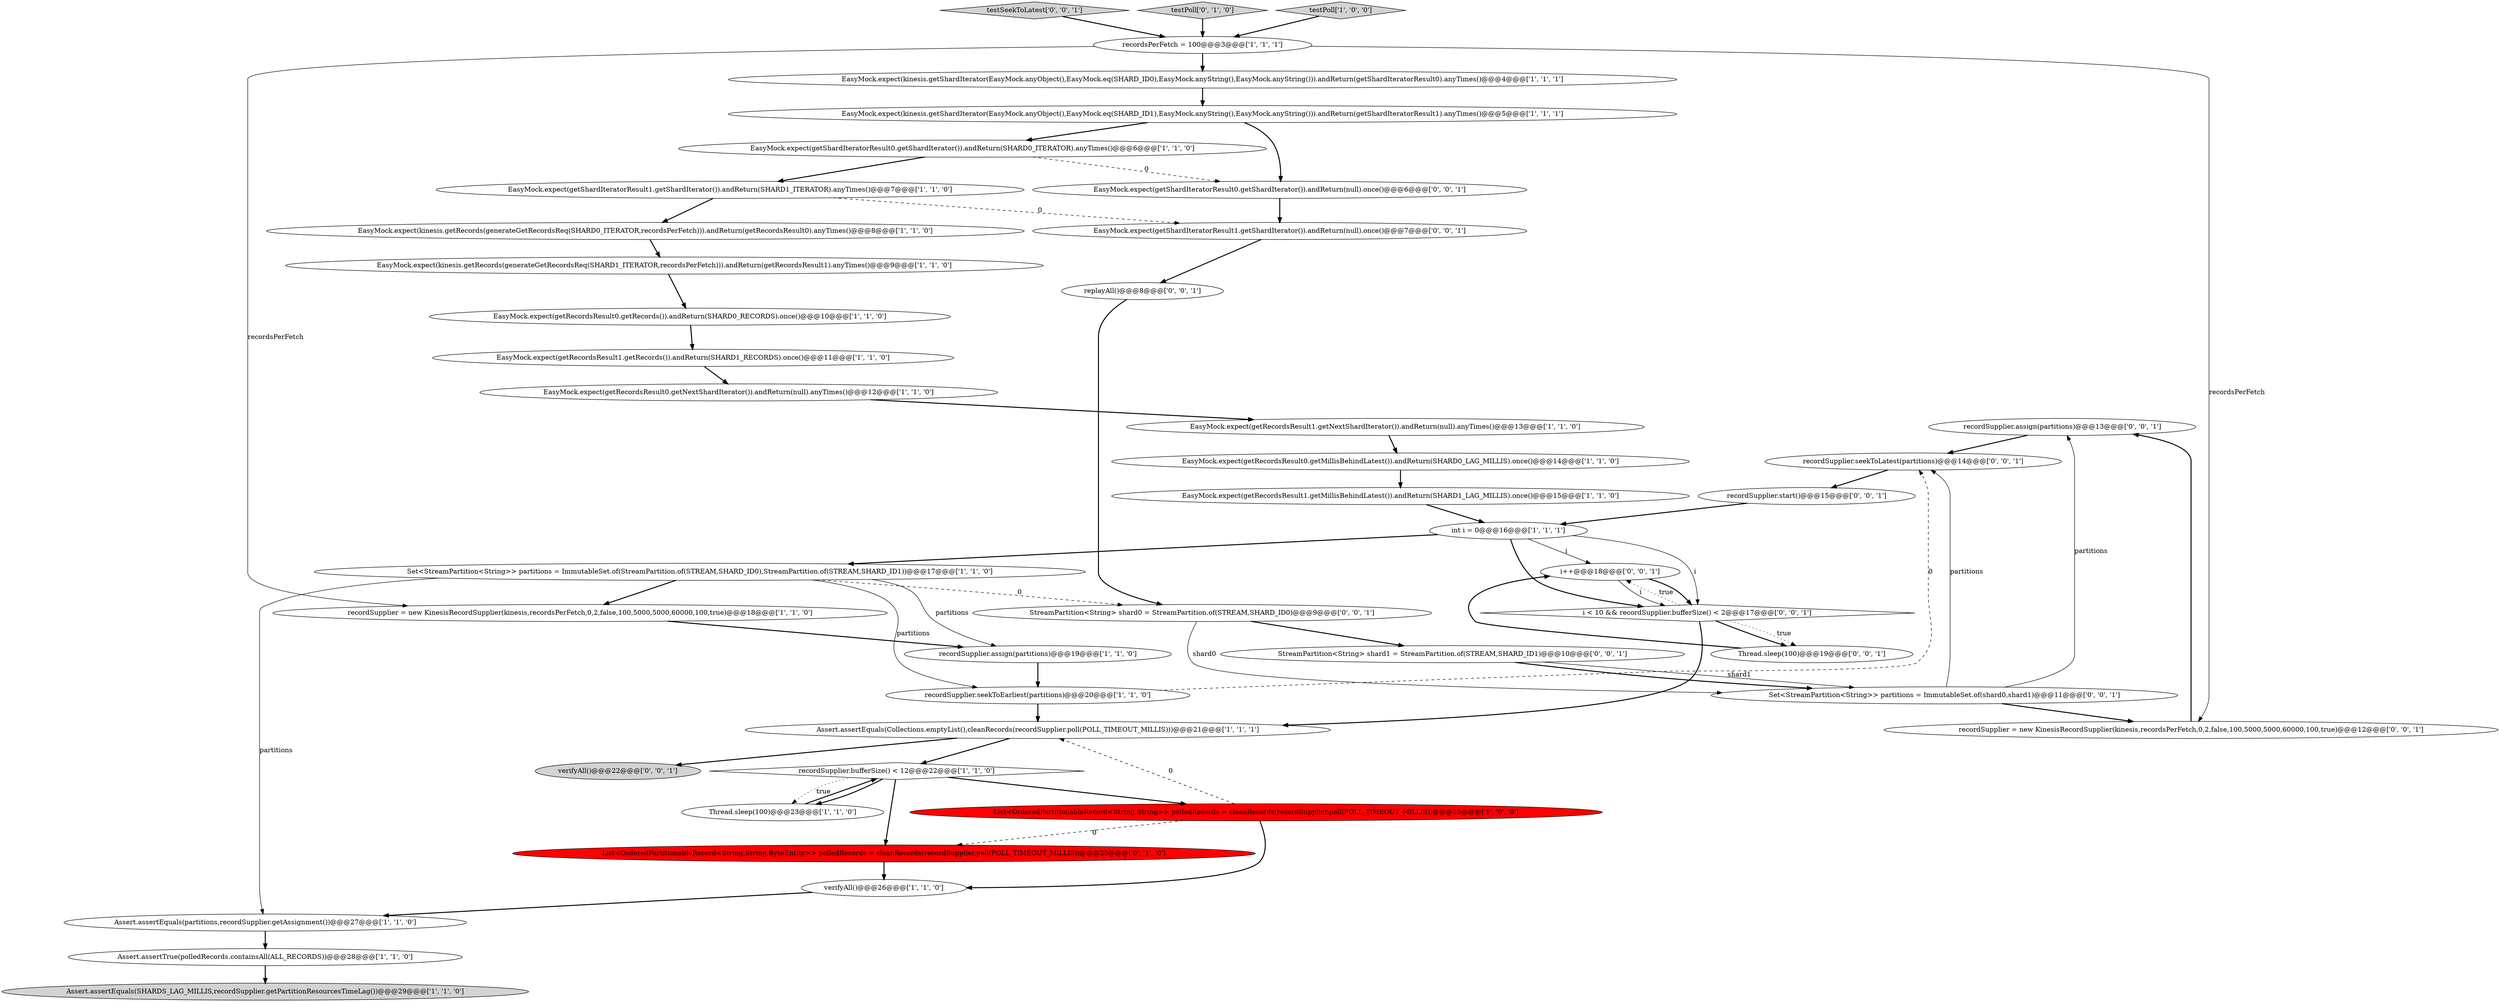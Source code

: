 digraph {
35 [style = filled, label = "recordSupplier.assign(partitions)@@@13@@@['0', '0', '1']", fillcolor = white, shape = ellipse image = "AAA0AAABBB3BBB"];
14 [style = filled, label = "Set<StreamPartition<String>> partitions = ImmutableSet.of(StreamPartition.of(STREAM,SHARD_ID0),StreamPartition.of(STREAM,SHARD_ID1))@@@17@@@['1', '1', '0']", fillcolor = white, shape = ellipse image = "AAA0AAABBB1BBB"];
12 [style = filled, label = "recordSupplier.seekToEarliest(partitions)@@@20@@@['1', '1', '0']", fillcolor = white, shape = ellipse image = "AAA0AAABBB1BBB"];
22 [style = filled, label = "recordSupplier.bufferSize() < 12@@@22@@@['1', '1', '0']", fillcolor = white, shape = diamond image = "AAA0AAABBB1BBB"];
38 [style = filled, label = "Thread.sleep(100)@@@19@@@['0', '0', '1']", fillcolor = white, shape = ellipse image = "AAA0AAABBB3BBB"];
32 [style = filled, label = "i++@@@18@@@['0', '0', '1']", fillcolor = white, shape = ellipse image = "AAA0AAABBB3BBB"];
33 [style = filled, label = "testSeekToLatest['0', '0', '1']", fillcolor = lightgray, shape = diamond image = "AAA0AAABBB3BBB"];
30 [style = filled, label = "StreamPartition<String> shard0 = StreamPartition.of(STREAM,SHARD_ID0)@@@9@@@['0', '0', '1']", fillcolor = white, shape = ellipse image = "AAA0AAABBB3BBB"];
13 [style = filled, label = "EasyMock.expect(getShardIteratorResult0.getShardIterator()).andReturn(SHARD0_ITERATOR).anyTimes()@@@6@@@['1', '1', '0']", fillcolor = white, shape = ellipse image = "AAA0AAABBB1BBB"];
9 [style = filled, label = "Thread.sleep(100)@@@23@@@['1', '1', '0']", fillcolor = white, shape = ellipse image = "AAA0AAABBB1BBB"];
17 [style = filled, label = "EasyMock.expect(kinesis.getRecords(generateGetRecordsReq(SHARD1_ITERATOR,recordsPerFetch))).andReturn(getRecordsResult1).anyTimes()@@@9@@@['1', '1', '0']", fillcolor = white, shape = ellipse image = "AAA0AAABBB1BBB"];
1 [style = filled, label = "Assert.assertEquals(partitions,recordSupplier.getAssignment())@@@27@@@['1', '1', '0']", fillcolor = white, shape = ellipse image = "AAA0AAABBB1BBB"];
26 [style = filled, label = "EasyMock.expect(kinesis.getRecords(generateGetRecordsReq(SHARD0_ITERATOR,recordsPerFetch))).andReturn(getRecordsResult0).anyTimes()@@@8@@@['1', '1', '0']", fillcolor = white, shape = ellipse image = "AAA0AAABBB1BBB"];
28 [style = filled, label = "testPoll['0', '1', '0']", fillcolor = lightgray, shape = diamond image = "AAA0AAABBB2BBB"];
16 [style = filled, label = "EasyMock.expect(getRecordsResult1.getMillisBehindLatest()).andReturn(SHARD1_LAG_MILLIS).once()@@@15@@@['1', '1', '0']", fillcolor = white, shape = ellipse image = "AAA0AAABBB1BBB"];
4 [style = filled, label = "recordsPerFetch = 100@@@3@@@['1', '1', '1']", fillcolor = white, shape = ellipse image = "AAA0AAABBB1BBB"];
24 [style = filled, label = "Assert.assertTrue(polledRecords.containsAll(ALL_RECORDS))@@@28@@@['1', '1', '0']", fillcolor = white, shape = ellipse image = "AAA0AAABBB1BBB"];
11 [style = filled, label = "EasyMock.expect(getRecordsResult0.getMillisBehindLatest()).andReturn(SHARD0_LAG_MILLIS).once()@@@14@@@['1', '1', '0']", fillcolor = white, shape = ellipse image = "AAA0AAABBB1BBB"];
41 [style = filled, label = "recordSupplier.start()@@@15@@@['0', '0', '1']", fillcolor = white, shape = ellipse image = "AAA0AAABBB3BBB"];
21 [style = filled, label = "int i = 0@@@16@@@['1', '1', '1']", fillcolor = white, shape = ellipse image = "AAA0AAABBB1BBB"];
3 [style = filled, label = "EasyMock.expect(getRecordsResult1.getRecords()).andReturn(SHARD1_RECORDS).once()@@@11@@@['1', '1', '0']", fillcolor = white, shape = ellipse image = "AAA0AAABBB1BBB"];
19 [style = filled, label = "EasyMock.expect(getShardIteratorResult1.getShardIterator()).andReturn(SHARD1_ITERATOR).anyTimes()@@@7@@@['1', '1', '0']", fillcolor = white, shape = ellipse image = "AAA0AAABBB1BBB"];
25 [style = filled, label = "EasyMock.expect(getRecordsResult1.getNextShardIterator()).andReturn(null).anyTimes()@@@13@@@['1', '1', '0']", fillcolor = white, shape = ellipse image = "AAA0AAABBB1BBB"];
42 [style = filled, label = "recordSupplier = new KinesisRecordSupplier(kinesis,recordsPerFetch,0,2,false,100,5000,5000,60000,100,true)@@@12@@@['0', '0', '1']", fillcolor = white, shape = ellipse image = "AAA0AAABBB3BBB"];
23 [style = filled, label = "EasyMock.expect(kinesis.getShardIterator(EasyMock.anyObject(),EasyMock.eq(SHARD_ID0),EasyMock.anyString(),EasyMock.anyString())).andReturn(getShardIteratorResult0).anyTimes()@@@4@@@['1', '1', '1']", fillcolor = white, shape = ellipse image = "AAA0AAABBB1BBB"];
29 [style = filled, label = "Set<StreamPartition<String>> partitions = ImmutableSet.of(shard0,shard1)@@@11@@@['0', '0', '1']", fillcolor = white, shape = ellipse image = "AAA0AAABBB3BBB"];
31 [style = filled, label = "verifyAll()@@@22@@@['0', '0', '1']", fillcolor = lightgray, shape = ellipse image = "AAA0AAABBB3BBB"];
39 [style = filled, label = "replayAll()@@@8@@@['0', '0', '1']", fillcolor = white, shape = ellipse image = "AAA0AAABBB3BBB"];
27 [style = filled, label = "List<OrderedPartitionableRecord<String,String,ByteEntity>> polledRecords = cleanRecords(recordSupplier.poll(POLL_TIMEOUT_MILLIS))@@@25@@@['0', '1', '0']", fillcolor = red, shape = ellipse image = "AAA1AAABBB2BBB"];
37 [style = filled, label = "EasyMock.expect(getShardIteratorResult1.getShardIterator()).andReturn(null).once()@@@7@@@['0', '0', '1']", fillcolor = white, shape = ellipse image = "AAA0AAABBB3BBB"];
43 [style = filled, label = "StreamPartition<String> shard1 = StreamPartition.of(STREAM,SHARD_ID1)@@@10@@@['0', '0', '1']", fillcolor = white, shape = ellipse image = "AAA0AAABBB3BBB"];
2 [style = filled, label = "EasyMock.expect(getRecordsResult0.getNextShardIterator()).andReturn(null).anyTimes()@@@12@@@['1', '1', '0']", fillcolor = white, shape = ellipse image = "AAA0AAABBB1BBB"];
36 [style = filled, label = "recordSupplier.seekToLatest(partitions)@@@14@@@['0', '0', '1']", fillcolor = white, shape = ellipse image = "AAA0AAABBB3BBB"];
8 [style = filled, label = "Assert.assertEquals(SHARDS_LAG_MILLIS,recordSupplier.getPartitionResourcesTimeLag())@@@29@@@['1', '1', '0']", fillcolor = lightgray, shape = ellipse image = "AAA0AAABBB1BBB"];
10 [style = filled, label = "testPoll['1', '0', '0']", fillcolor = lightgray, shape = diamond image = "AAA0AAABBB1BBB"];
6 [style = filled, label = "recordSupplier.assign(partitions)@@@19@@@['1', '1', '0']", fillcolor = white, shape = ellipse image = "AAA0AAABBB1BBB"];
40 [style = filled, label = "EasyMock.expect(getShardIteratorResult0.getShardIterator()).andReturn(null).once()@@@6@@@['0', '0', '1']", fillcolor = white, shape = ellipse image = "AAA0AAABBB3BBB"];
5 [style = filled, label = "Assert.assertEquals(Collections.emptyList(),cleanRecords(recordSupplier.poll(POLL_TIMEOUT_MILLIS)))@@@21@@@['1', '1', '1']", fillcolor = white, shape = ellipse image = "AAA0AAABBB1BBB"];
7 [style = filled, label = "EasyMock.expect(getRecordsResult0.getRecords()).andReturn(SHARD0_RECORDS).once()@@@10@@@['1', '1', '0']", fillcolor = white, shape = ellipse image = "AAA0AAABBB1BBB"];
15 [style = filled, label = "recordSupplier = new KinesisRecordSupplier(kinesis,recordsPerFetch,0,2,false,100,5000,5000,60000,100,true)@@@18@@@['1', '1', '0']", fillcolor = white, shape = ellipse image = "AAA0AAABBB1BBB"];
0 [style = filled, label = "EasyMock.expect(kinesis.getShardIterator(EasyMock.anyObject(),EasyMock.eq(SHARD_ID1),EasyMock.anyString(),EasyMock.anyString())).andReturn(getShardIteratorResult1).anyTimes()@@@5@@@['1', '1', '1']", fillcolor = white, shape = ellipse image = "AAA0AAABBB1BBB"];
18 [style = filled, label = "verifyAll()@@@26@@@['1', '1', '0']", fillcolor = white, shape = ellipse image = "AAA0AAABBB1BBB"];
34 [style = filled, label = "i < 10 && recordSupplier.bufferSize() < 2@@@17@@@['0', '0', '1']", fillcolor = white, shape = diamond image = "AAA0AAABBB3BBB"];
20 [style = filled, label = "List<OrderedPartitionableRecord<String,String>> polledRecords = cleanRecords(recordSupplier.poll(POLL_TIMEOUT_MILLIS))@@@25@@@['1', '0', '0']", fillcolor = red, shape = ellipse image = "AAA1AAABBB1BBB"];
9->22 [style = bold, label=""];
34->32 [style = dotted, label="true"];
11->16 [style = bold, label=""];
4->15 [style = solid, label="recordsPerFetch"];
27->18 [style = bold, label=""];
30->29 [style = solid, label="shard0"];
12->5 [style = bold, label=""];
0->13 [style = bold, label=""];
36->41 [style = bold, label=""];
26->17 [style = bold, label=""];
30->43 [style = bold, label=""];
34->5 [style = bold, label=""];
20->5 [style = dashed, label="0"];
41->21 [style = bold, label=""];
40->37 [style = bold, label=""];
22->9 [style = bold, label=""];
21->34 [style = bold, label=""];
33->4 [style = bold, label=""];
20->27 [style = dashed, label="0"];
43->29 [style = solid, label="shard1"];
15->6 [style = bold, label=""];
14->12 [style = solid, label="partitions"];
32->34 [style = bold, label=""];
13->40 [style = dashed, label="0"];
23->0 [style = bold, label=""];
21->34 [style = solid, label="i"];
7->3 [style = bold, label=""];
34->38 [style = dotted, label="true"];
38->32 [style = bold, label=""];
42->35 [style = bold, label=""];
39->30 [style = bold, label=""];
17->7 [style = bold, label=""];
20->18 [style = bold, label=""];
13->19 [style = bold, label=""];
3->2 [style = bold, label=""];
22->20 [style = bold, label=""];
18->1 [style = bold, label=""];
22->27 [style = bold, label=""];
5->31 [style = bold, label=""];
25->11 [style = bold, label=""];
1->24 [style = bold, label=""];
19->26 [style = bold, label=""];
16->21 [style = bold, label=""];
29->42 [style = bold, label=""];
4->42 [style = solid, label="recordsPerFetch"];
14->30 [style = dashed, label="0"];
12->36 [style = dashed, label="0"];
10->4 [style = bold, label=""];
43->29 [style = bold, label=""];
14->1 [style = solid, label="partitions"];
14->15 [style = bold, label=""];
0->40 [style = bold, label=""];
21->32 [style = solid, label="i"];
34->38 [style = bold, label=""];
24->8 [style = bold, label=""];
35->36 [style = bold, label=""];
22->9 [style = dotted, label="true"];
32->34 [style = solid, label="i"];
2->25 [style = bold, label=""];
5->22 [style = bold, label=""];
14->6 [style = solid, label="partitions"];
29->36 [style = solid, label="partitions"];
19->37 [style = dashed, label="0"];
37->39 [style = bold, label=""];
4->23 [style = bold, label=""];
29->35 [style = solid, label="partitions"];
28->4 [style = bold, label=""];
21->14 [style = bold, label=""];
6->12 [style = bold, label=""];
}
